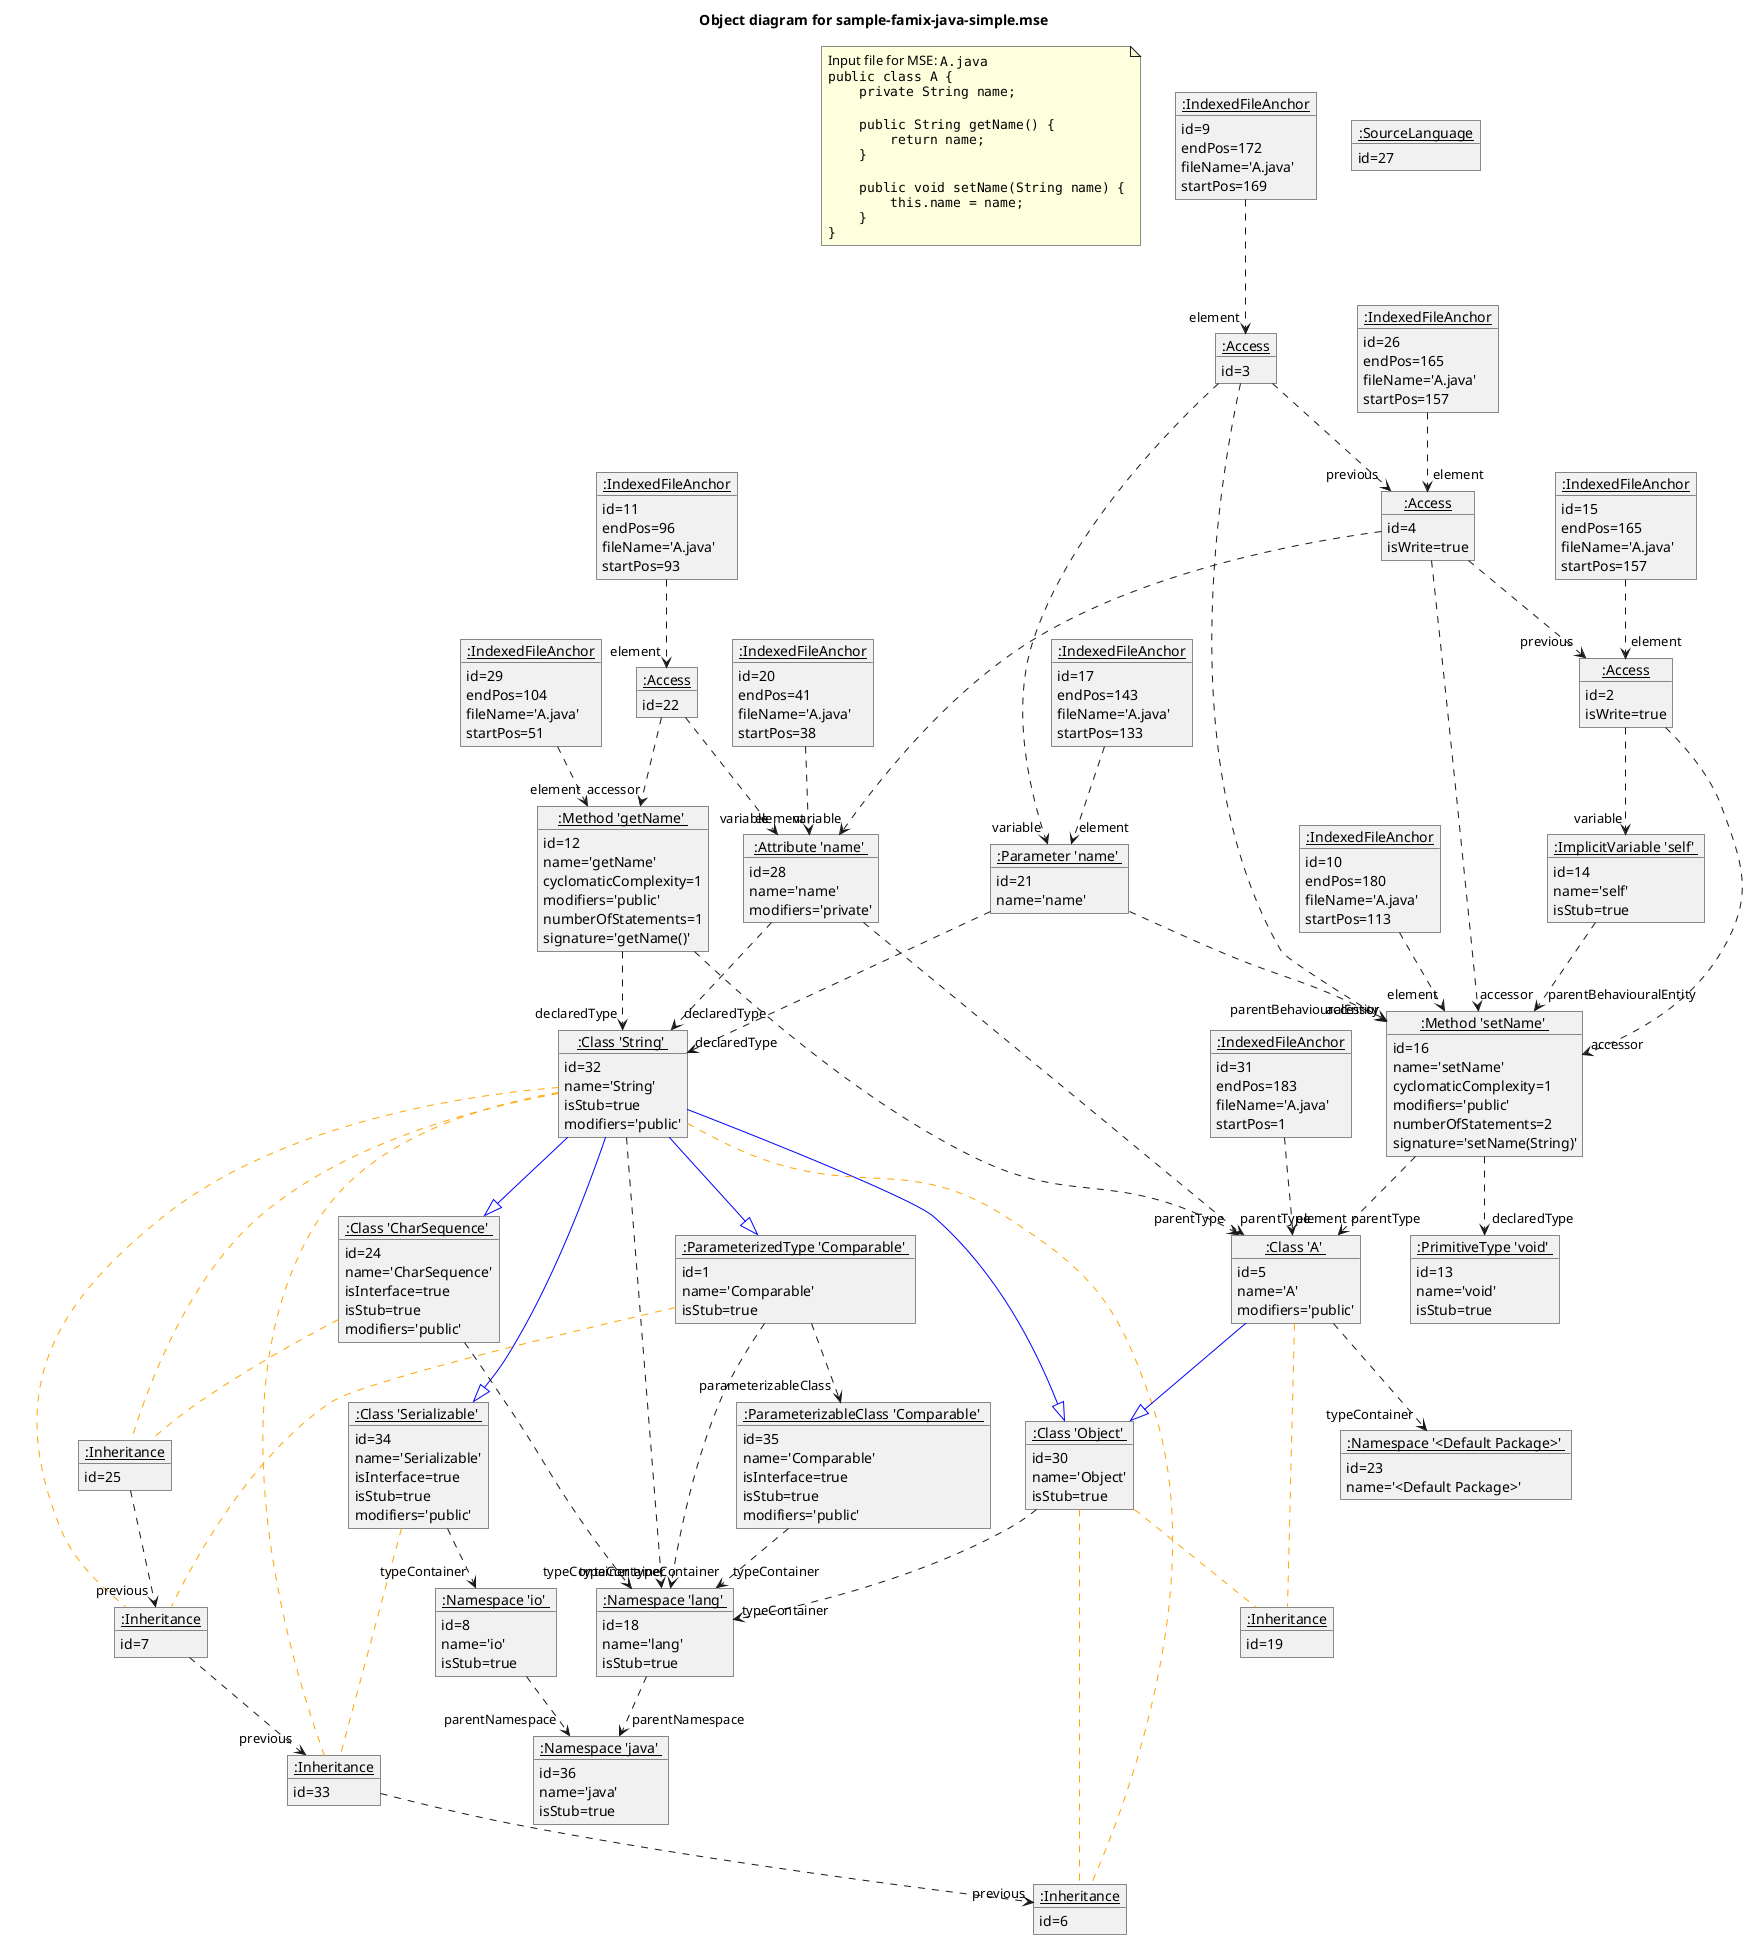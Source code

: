 @startuml
skinparam style strictuml
title Object diagram for sample-famix-java-simple.mse

note as NSource
Input file for MSE: ""A.java""
""public class A {""
""    private String name;""

""    public String getName() {""
""        return name;""
""    }""

""    public void setName(String name) {""
""        this.name = name;""
""    }""
""}""
end note
object ":ParameterizedType 'Comparable' " as ParameterizedType1 {
id=1
name='Comparable'
isStub=true
}

object ":Access" as Access2 {
id=2
isWrite=true
}

object ":Access" as Access3 {
id=3
}

object ":Access" as Access4 {
id=4
isWrite=true
}

object ":Class 'A' " as Class5 {
id=5
name='A'
modifiers='public'
}

object ":Inheritance" as Inheritance6 {
id=6
}

object ":Inheritance" as Inheritance7 {
id=7
}

object ":Namespace 'io' " as Namespace8 {
id=8
name='io'
isStub=true
}

object ":IndexedFileAnchor" as IndexedFileAnchor9 {
id=9
endPos=172
fileName='A.java'
startPos=169
}

object ":IndexedFileAnchor" as IndexedFileAnchor10 {
id=10
endPos=180
fileName='A.java'
startPos=113
}

object ":IndexedFileAnchor" as IndexedFileAnchor11 {
id=11
endPos=96
fileName='A.java'
startPos=93
}

object ":Method 'getName' " as Method12 {
id=12
name='getName'
cyclomaticComplexity=1
modifiers='public'
numberOfStatements=1
signature='getName()'
}

object ":PrimitiveType 'void' " as PrimitiveType13 {
id=13
name='void'
isStub=true
}

object ":ImplicitVariable 'self' " as ImplicitVariable14 {
id=14
name='self'
isStub=true
}

object ":IndexedFileAnchor" as IndexedFileAnchor15 {
id=15
endPos=165
fileName='A.java'
startPos=157
}

object ":Method 'setName' " as Method16 {
id=16
name='setName'
cyclomaticComplexity=1
modifiers='public'
numberOfStatements=2
signature='setName(String)'
}

object ":IndexedFileAnchor" as IndexedFileAnchor17 {
id=17
endPos=143
fileName='A.java'
startPos=133
}

object ":Namespace 'lang' " as Namespace18 {
id=18
name='lang'
isStub=true
}

object ":Inheritance" as Inheritance19 {
id=19
}

object ":IndexedFileAnchor" as IndexedFileAnchor20 {
id=20
endPos=41
fileName='A.java'
startPos=38
}

object ":Parameter 'name' " as Parameter21 {
id=21
name='name'
}

object ":Access" as Access22 {
id=22
}

object ":Namespace '<Default Package>' " as Namespace23 {
id=23
name='<Default Package>'
}

object ":Class 'CharSequence' " as Class24 {
id=24
name='CharSequence'
isInterface=true
isStub=true
modifiers='public'
}

object ":Inheritance" as Inheritance25 {
id=25
}

object ":IndexedFileAnchor" as IndexedFileAnchor26 {
id=26
endPos=165
fileName='A.java'
startPos=157
}

object ":SourceLanguage" as SourceLanguage27 {
id=27
}

object ":Attribute 'name' " as Attribute28 {
id=28
name='name'
modifiers='private'
}

object ":IndexedFileAnchor" as IndexedFileAnchor29 {
id=29
endPos=104
fileName='A.java'
startPos=51
}

object ":Class 'Object' " as Class30 {
id=30
name='Object'
isStub=true
}

object ":IndexedFileAnchor" as IndexedFileAnchor31 {
id=31
endPos=183
fileName='A.java'
startPos=1
}

object ":Class 'String' " as Class32 {
id=32
name='String'
isStub=true
modifiers='public'
}

object ":Inheritance" as Inheritance33 {
id=33
}

object ":Class 'Serializable' " as Class34 {
id=34
name='Serializable'
isInterface=true
isStub=true
modifiers='public'
}

object ":ParameterizableClass 'Comparable' " as ParameterizableClass35 {
id=35
name='Comparable'
isInterface=true
isStub=true
modifiers='public'
}

object ":Namespace 'java' " as Namespace36 {
id=36
name='java'
isStub=true
}

Class32 --|> Class30 #line:blue
Class32 .[#orange]. Inheritance6
Class30 .[#orange]. Inheritance6
Class32 --|> ParameterizedType1 #line:blue
Class32 .[#orange]. Inheritance7
ParameterizedType1 .[#orange]. Inheritance7
Class5 --|> Class30 #line:blue
Class5 .[#orange]. Inheritance19
Class30 .[#orange]. Inheritance19
Class32 --|> Class24 #line:blue
Class32 .[#orange]. Inheritance25
Class24 .[#orange]. Inheritance25
Class32 --|> Class34 #line:blue
Class32 .[#orange]. Inheritance33
Class34 .[#orange]. Inheritance33
ParameterizedType1 ..> "parameterizableClass" ParameterizableClass35
ParameterizedType1 ..> "typeContainer" Namespace18
Access2 ..> "accessor" Method16
Access2 ..> "variable" ImplicitVariable14
Access3 ..> "accessor" Method16
Access3 ..> "previous" Access4
Access3 ..> "variable" Parameter21
Access4 ..> "accessor" Method16
Access4 ..> "previous" Access2
Access4 ..> "variable" Attribute28
Class5 ..> "typeContainer" Namespace23
Inheritance7 ..> "previous" Inheritance33
Namespace8 ..> "parentNamespace" Namespace36
IndexedFileAnchor9 ..> "element" Access3
IndexedFileAnchor10 ..> "element" Method16
IndexedFileAnchor11 ..> "element" Access22
Method12 ..> "declaredType" Class32
Method12 ..> "parentType" Class5
ImplicitVariable14 ..> "parentBehaviouralEntity" Method16
IndexedFileAnchor15 ..> "element" Access2
Method16 ..> "declaredType" PrimitiveType13
Method16 ..> "parentType" Class5
IndexedFileAnchor17 ..> "element" Parameter21
Namespace18 ..> "parentNamespace" Namespace36
IndexedFileAnchor20 ..> "element" Attribute28
Parameter21 ..> "declaredType" Class32
Parameter21 ..> "parentBehaviouralEntity" Method16
Access22 ..> "accessor" Method12
Access22 ..> "variable" Attribute28
Class24 ..> "typeContainer" Namespace18
Inheritance25 ..> "previous" Inheritance7
IndexedFileAnchor26 ..> "element" Access4
Attribute28 ..> "declaredType" Class32
Attribute28 ..> "parentType" Class5
IndexedFileAnchor29 ..> "element" Method12
Class30 ..> "typeContainer" Namespace18
IndexedFileAnchor31 ..> "element" Class5
Class32 ..> "typeContainer" Namespace18
Inheritance33 ..> "previous" Inheritance6
Class34 ..> "typeContainer" Namespace8
ParameterizableClass35 ..> "typeContainer" Namespace18
@enduml
